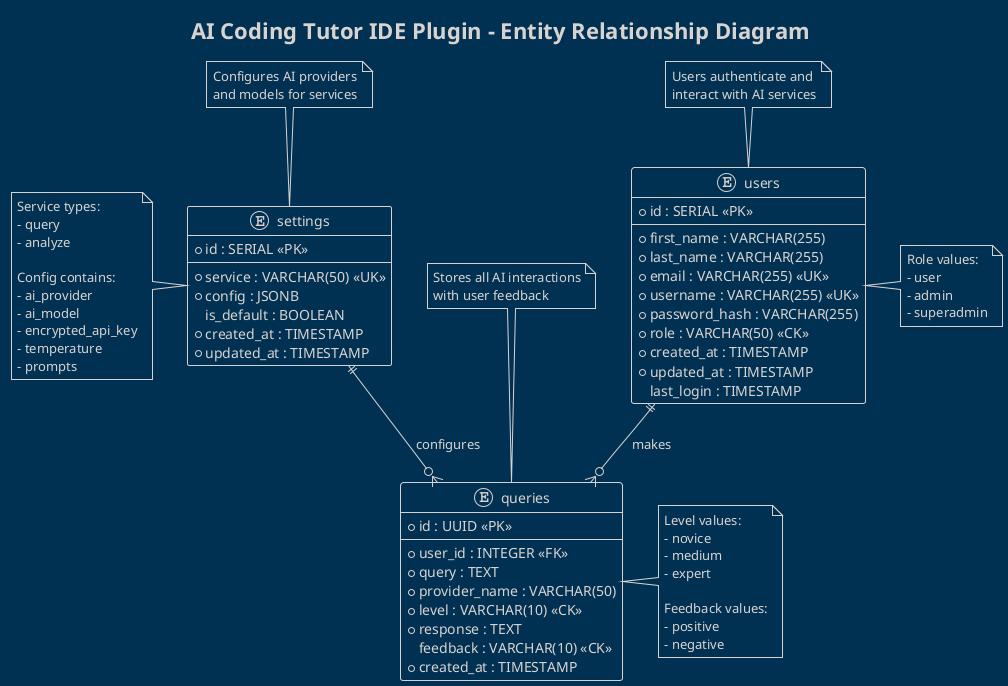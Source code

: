 @startuml AI-Coding-Tutor-ER-Diagram

!theme blueprint
title AI Coding Tutor IDE Plugin - Entity Relationship Diagram

' Define entities
entity "users" {
  * id : SERIAL <<PK>>
  --
  * first_name : VARCHAR(255)
  * last_name : VARCHAR(255)
  * email : VARCHAR(255) <<UK>>
  * username : VARCHAR(255) <<UK>>
  * password_hash : VARCHAR(255)
  * role : VARCHAR(50) <<CK>>
  * created_at : TIMESTAMP
  * updated_at : TIMESTAMP
  last_login : TIMESTAMP
}

entity "queries" {
  * id : UUID <<PK>>
  --
  * user_id : INTEGER <<FK>>
  * query : TEXT
  * provider_name : VARCHAR(50)
  * level : VARCHAR(10) <<CK>>
  * response : TEXT
  feedback : VARCHAR(10) <<CK>>
  * created_at : TIMESTAMP
}

entity "settings" {
  * id : SERIAL <<PK>>
  --
  * service : VARCHAR(50) <<UK>>
  * config : JSONB
  is_default : BOOLEAN
  * created_at : TIMESTAMP
  * updated_at : TIMESTAMP
}

' Define relationships
users ||--o{ queries : "makes"
settings ||--o{ queries : "configures"

' Additional notes
note right of users : Role values:\n- user\n- admin\n- superadmin
note right of queries : Level values:\n- novice\n- medium\n- expert\n\nFeedback values:\n- positive\n- negative
note left of settings : Service types:\n- query\n- analyze\n\nConfig contains:\n- ai_provider\n- ai_model\n- encrypted_api_key\n- temperature\n- prompts

' Data flow arrows
note top of users : Users authenticate and\ninteract with AI services
note top of queries : Stores all AI interactions\nwith user feedback
note top of settings : Configures AI providers\nand models for services

@enduml
